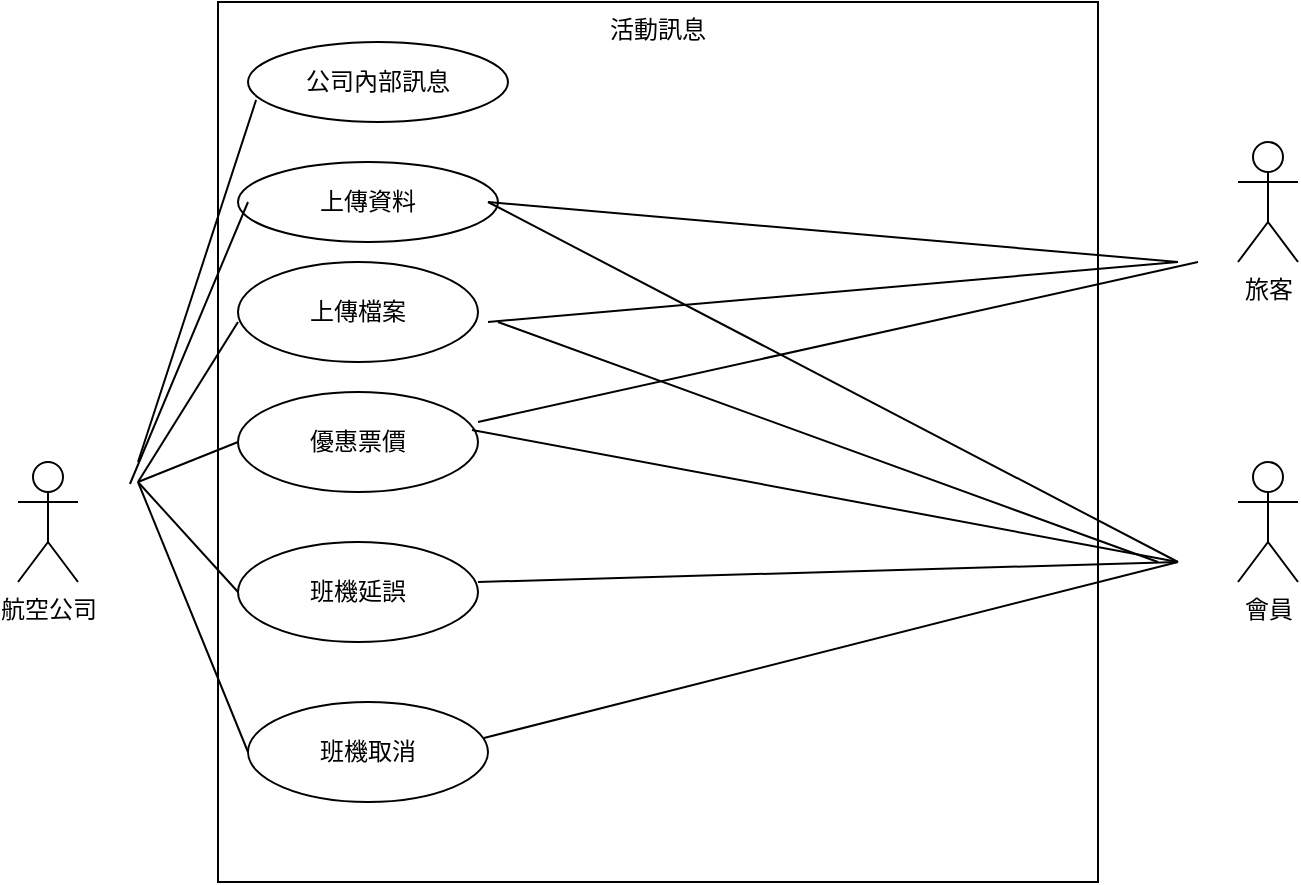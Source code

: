 <mxfile version="20.4.0" type="github"><diagram id="XS7YkT4AYA-5AnNX3ofC" name="第 1 页"><mxGraphModel dx="946" dy="532" grid="1" gridSize="10" guides="1" tooltips="1" connect="1" arrows="1" fold="1" page="1" pageScale="1" pageWidth="827" pageHeight="1169" math="0" shadow="0"><root><mxCell id="0"/><mxCell id="1" parent="0"/><mxCell id="l9NWi1hb6xJNUo2wOAHN-1" value="活動訊息" style="whiteSpace=wrap;html=1;aspect=fixed;align=center;verticalAlign=top;" vertex="1" parent="1"><mxGeometry x="210" y="20" width="440" height="440" as="geometry"/></mxCell><mxCell id="l9NWi1hb6xJNUo2wOAHN-2" value="航空公司" style="shape=umlActor;verticalLabelPosition=bottom;verticalAlign=top;html=1;outlineConnect=0;" vertex="1" parent="1"><mxGeometry x="110" y="250" width="30" height="60" as="geometry"/></mxCell><mxCell id="l9NWi1hb6xJNUo2wOAHN-5" value="會員&lt;br&gt;" style="shape=umlActor;verticalLabelPosition=bottom;verticalAlign=top;html=1;outlineConnect=0;" vertex="1" parent="1"><mxGeometry x="720" y="250" width="30" height="60" as="geometry"/></mxCell><mxCell id="l9NWi1hb6xJNUo2wOAHN-8" value="班機取消" style="ellipse;whiteSpace=wrap;html=1;" vertex="1" parent="1"><mxGeometry x="225" y="370" width="120" height="50" as="geometry"/></mxCell><mxCell id="l9NWi1hb6xJNUo2wOAHN-9" value="上傳資料" style="ellipse;whiteSpace=wrap;html=1;" vertex="1" parent="1"><mxGeometry x="220" y="100" width="130" height="40" as="geometry"/></mxCell><mxCell id="l9NWi1hb6xJNUo2wOAHN-10" value="上傳檔案" style="ellipse;whiteSpace=wrap;html=1;" vertex="1" parent="1"><mxGeometry x="220" y="150" width="120" height="50" as="geometry"/></mxCell><mxCell id="l9NWi1hb6xJNUo2wOAHN-11" value="優惠票價" style="ellipse;whiteSpace=wrap;html=1;" vertex="1" parent="1"><mxGeometry x="220" y="215" width="120" height="50" as="geometry"/></mxCell><mxCell id="l9NWi1hb6xJNUo2wOAHN-12" value="班機延誤" style="ellipse;whiteSpace=wrap;html=1;" vertex="1" parent="1"><mxGeometry x="220" y="290" width="120" height="50" as="geometry"/></mxCell><mxCell id="l9NWi1hb6xJNUo2wOAHN-13" value="公司內部訊息" style="ellipse;whiteSpace=wrap;html=1;" vertex="1" parent="1"><mxGeometry x="225" y="40" width="130" height="40" as="geometry"/></mxCell><mxCell id="l9NWi1hb6xJNUo2wOAHN-16" value="" style="endArrow=none;html=1;rounded=0;entryX=0.975;entryY=0.38;entryDx=0;entryDy=0;entryPerimeter=0;" edge="1" parent="1" target="l9NWi1hb6xJNUo2wOAHN-11"><mxGeometry width="50" height="50" relative="1" as="geometry"><mxPoint x="690" y="300" as="sourcePoint"/><mxPoint x="345" y="170" as="targetPoint"/></mxGeometry></mxCell><mxCell id="l9NWi1hb6xJNUo2wOAHN-17" value="" style="endArrow=none;html=1;rounded=0;entryX=0.975;entryY=0.38;entryDx=0;entryDy=0;entryPerimeter=0;" edge="1" parent="1"><mxGeometry width="50" height="50" relative="1" as="geometry"><mxPoint x="690" y="300" as="sourcePoint"/><mxPoint x="340" y="310" as="targetPoint"/></mxGeometry></mxCell><mxCell id="l9NWi1hb6xJNUo2wOAHN-18" value="" style="endArrow=none;html=1;rounded=0;entryX=0.983;entryY=0.36;entryDx=0;entryDy=0;entryPerimeter=0;" edge="1" parent="1" target="l9NWi1hb6xJNUo2wOAHN-8"><mxGeometry width="50" height="50" relative="1" as="geometry"><mxPoint x="690" y="300" as="sourcePoint"/><mxPoint x="350" y="390" as="targetPoint"/></mxGeometry></mxCell><mxCell id="l9NWi1hb6xJNUo2wOAHN-20" value="旅客" style="shape=umlActor;verticalLabelPosition=bottom;verticalAlign=top;html=1;outlineConnect=0;" vertex="1" parent="1"><mxGeometry x="720" y="90" width="30" height="60" as="geometry"/></mxCell><mxCell id="l9NWi1hb6xJNUo2wOAHN-23" value="" style="endArrow=none;html=1;rounded=0;" edge="1" parent="1"><mxGeometry width="50" height="50" relative="1" as="geometry"><mxPoint x="700" y="150" as="sourcePoint"/><mxPoint x="340" y="230" as="targetPoint"/></mxGeometry></mxCell><mxCell id="l9NWi1hb6xJNUo2wOAHN-25" value="" style="endArrow=none;html=1;rounded=0;" edge="1" parent="1"><mxGeometry width="50" height="50" relative="1" as="geometry"><mxPoint x="680" y="300" as="sourcePoint"/><mxPoint x="350" y="180" as="targetPoint"/></mxGeometry></mxCell><mxCell id="l9NWi1hb6xJNUo2wOAHN-26" value="" style="endArrow=none;html=1;rounded=0;entryX=0.975;entryY=0.38;entryDx=0;entryDy=0;entryPerimeter=0;" edge="1" parent="1"><mxGeometry width="50" height="50" relative="1" as="geometry"><mxPoint x="690" y="300" as="sourcePoint"/><mxPoint x="345" y="120" as="targetPoint"/></mxGeometry></mxCell><mxCell id="l9NWi1hb6xJNUo2wOAHN-27" value="" style="endArrow=none;html=1;rounded=0;" edge="1" parent="1"><mxGeometry width="50" height="50" relative="1" as="geometry"><mxPoint x="690" y="150" as="sourcePoint"/><mxPoint x="345" y="180" as="targetPoint"/></mxGeometry></mxCell><mxCell id="l9NWi1hb6xJNUo2wOAHN-28" value="" style="endArrow=none;html=1;rounded=0;" edge="1" parent="1"><mxGeometry width="50" height="50" relative="1" as="geometry"><mxPoint x="690" y="150" as="sourcePoint"/><mxPoint x="345" y="120" as="targetPoint"/></mxGeometry></mxCell><mxCell id="l9NWi1hb6xJNUo2wOAHN-29" value="" style="endArrow=none;html=1;rounded=0;exitX=0.031;exitY=0.725;exitDx=0;exitDy=0;exitPerimeter=0;" edge="1" parent="1" source="l9NWi1hb6xJNUo2wOAHN-13"><mxGeometry width="50" height="50" relative="1" as="geometry"><mxPoint x="495" y="180" as="sourcePoint"/><mxPoint x="170" y="250" as="targetPoint"/></mxGeometry></mxCell><mxCell id="l9NWi1hb6xJNUo2wOAHN-30" value="" style="endArrow=none;html=1;rounded=0;exitX=0.031;exitY=0.725;exitDx=0;exitDy=0;exitPerimeter=0;" edge="1" parent="1"><mxGeometry width="50" height="50" relative="1" as="geometry"><mxPoint x="225.0" y="120" as="sourcePoint"/><mxPoint x="165.97" y="261" as="targetPoint"/></mxGeometry></mxCell><mxCell id="l9NWi1hb6xJNUo2wOAHN-31" value="" style="endArrow=none;html=1;rounded=0;exitX=0.031;exitY=0.725;exitDx=0;exitDy=0;exitPerimeter=0;" edge="1" parent="1"><mxGeometry width="50" height="50" relative="1" as="geometry"><mxPoint x="220" y="180" as="sourcePoint"/><mxPoint x="170" y="260" as="targetPoint"/></mxGeometry></mxCell><mxCell id="l9NWi1hb6xJNUo2wOAHN-32" value="" style="endArrow=none;html=1;rounded=0;exitX=0.031;exitY=0.725;exitDx=0;exitDy=0;exitPerimeter=0;" edge="1" parent="1"><mxGeometry width="50" height="50" relative="1" as="geometry"><mxPoint x="220" y="240" as="sourcePoint"/><mxPoint x="170" y="260" as="targetPoint"/></mxGeometry></mxCell><mxCell id="l9NWi1hb6xJNUo2wOAHN-33" value="" style="endArrow=none;html=1;rounded=0;exitX=0;exitY=0.5;exitDx=0;exitDy=0;" edge="1" parent="1" source="l9NWi1hb6xJNUo2wOAHN-12"><mxGeometry width="50" height="50" relative="1" as="geometry"><mxPoint x="230" y="250" as="sourcePoint"/><mxPoint x="170" y="260" as="targetPoint"/></mxGeometry></mxCell><mxCell id="l9NWi1hb6xJNUo2wOAHN-34" value="" style="endArrow=none;html=1;rounded=0;exitX=0;exitY=0.5;exitDx=0;exitDy=0;" edge="1" parent="1"><mxGeometry width="50" height="50" relative="1" as="geometry"><mxPoint x="225" y="395" as="sourcePoint"/><mxPoint x="170" y="260" as="targetPoint"/></mxGeometry></mxCell></root></mxGraphModel></diagram></mxfile>